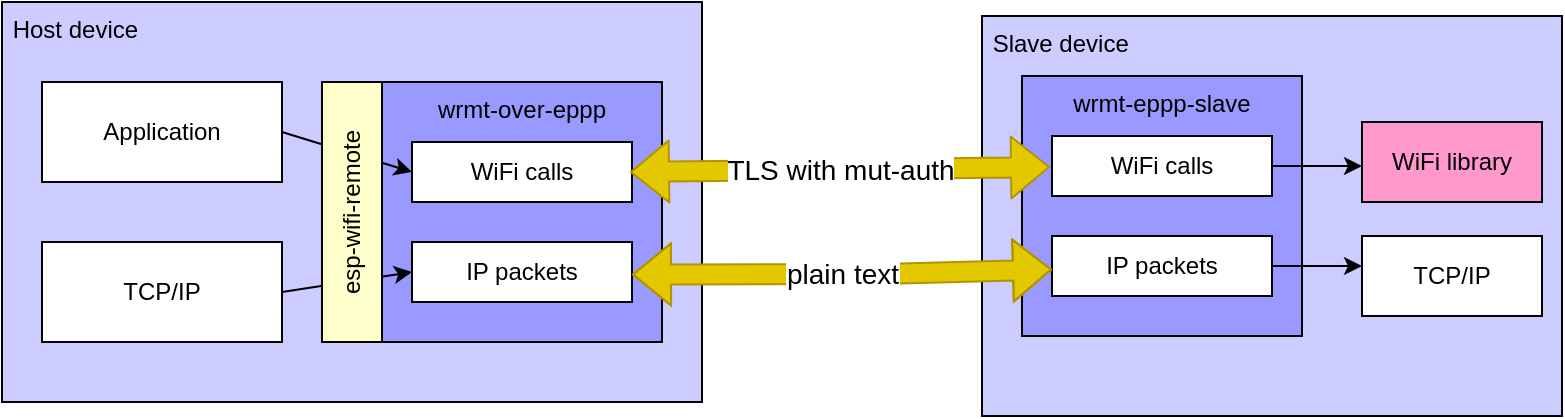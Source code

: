 <mxfile>
    <diagram id="7W33uEh9ZzW-GppHaLwA" name="Page-1">
        <mxGraphModel dx="596" dy="699" grid="1" gridSize="10" guides="1" tooltips="1" connect="1" arrows="1" fold="1" page="1" pageScale="1" pageWidth="850" pageHeight="1100" math="0" shadow="0">
            <root>
                <mxCell id="0"/>
                <mxCell id="1" parent="0"/>
                <mxCell id="2" value="&amp;nbsp;Host device" style="rounded=0;whiteSpace=wrap;html=1;align=left;verticalAlign=top;fillColor=#CCCCFF;fontColor=#000000;" parent="1" vertex="1">
                    <mxGeometry x="60" y="220" width="350" height="200" as="geometry"/>
                </mxCell>
                <mxCell id="8" value="wrmt-over-eppp" style="rounded=0;whiteSpace=wrap;html=1;align=center;verticalAlign=top;fillColor=#9999FF;fontColor=#000000;" parent="1" vertex="1">
                    <mxGeometry x="250" y="260" width="140" height="130" as="geometry"/>
                </mxCell>
                <mxCell id="3" value="Application" style="rounded=0;whiteSpace=wrap;html=1;" parent="1" vertex="1">
                    <mxGeometry x="80" y="260" width="120" height="50" as="geometry"/>
                </mxCell>
                <mxCell id="4" value="TCP/IP" style="rounded=0;whiteSpace=wrap;html=1;" parent="1" vertex="1">
                    <mxGeometry x="80" y="340" width="120" height="50" as="geometry"/>
                </mxCell>
                <mxCell id="12" value="IP packets" style="rounded=0;whiteSpace=wrap;html=1;" parent="1" vertex="1">
                    <mxGeometry x="265" y="340" width="110" height="30" as="geometry"/>
                </mxCell>
                <mxCell id="18" value="" style="curved=1;endArrow=classic;html=1;exitX=1;exitY=0.5;exitDx=0;exitDy=0;entryX=0;entryY=0.5;entryDx=0;entryDy=0;" parent="1" source="4" target="12" edge="1">
                    <mxGeometry width="50" height="50" relative="1" as="geometry">
                        <mxPoint x="290" y="400" as="sourcePoint"/>
                        <mxPoint x="340" y="350" as="targetPoint"/>
                        <Array as="points"/>
                    </mxGeometry>
                </mxCell>
                <mxCell id="19" value="WiFi calls" style="rounded=0;whiteSpace=wrap;html=1;" parent="1" vertex="1">
                    <mxGeometry x="265" y="290" width="110" height="30" as="geometry"/>
                </mxCell>
                <mxCell id="20" value="" style="curved=1;endArrow=classic;html=1;exitX=1;exitY=0.5;exitDx=0;exitDy=0;entryX=0;entryY=0.5;entryDx=0;entryDy=0;" parent="1" source="3" target="19" edge="1">
                    <mxGeometry width="50" height="50" relative="1" as="geometry">
                        <mxPoint x="210" y="375" as="sourcePoint"/>
                        <mxPoint x="275" y="365" as="targetPoint"/>
                        <Array as="points"/>
                    </mxGeometry>
                </mxCell>
                <mxCell id="16" value="esp-wifi-remote" style="rounded=0;whiteSpace=wrap;html=1;horizontal=0;fillColor=#FFFFCC;fontColor=#000000;" parent="1" vertex="1">
                    <mxGeometry x="220" y="260" width="30" height="130" as="geometry"/>
                </mxCell>
                <mxCell id="21" value="&amp;nbsp;Slave device" style="rounded=0;whiteSpace=wrap;html=1;align=left;verticalAlign=top;fillColor=#CCCCFF;fontColor=#000000;" parent="1" vertex="1">
                    <mxGeometry x="550" y="227" width="290" height="200" as="geometry"/>
                </mxCell>
                <mxCell id="22" value="wrmt-eppp-slave" style="rounded=0;whiteSpace=wrap;html=1;align=center;verticalAlign=top;fillColor=#9999FF;fontColor=#000000;" parent="1" vertex="1">
                    <mxGeometry x="570" y="257" width="140" height="130" as="geometry"/>
                </mxCell>
                <mxCell id="23" value="WiFi calls" style="rounded=0;whiteSpace=wrap;html=1;" parent="1" vertex="1">
                    <mxGeometry x="585" y="287" width="110" height="30" as="geometry"/>
                </mxCell>
                <mxCell id="24" value="IP packets" style="rounded=0;whiteSpace=wrap;html=1;" parent="1" vertex="1">
                    <mxGeometry x="585" y="337" width="110" height="30" as="geometry"/>
                </mxCell>
                <mxCell id="25" value="WiFi library" style="rounded=0;whiteSpace=wrap;html=1;verticalAlign=middle;fillColor=#FF99CC;fontColor=#000000;" parent="1" vertex="1">
                    <mxGeometry x="740" y="280" width="90" height="40" as="geometry"/>
                </mxCell>
                <mxCell id="28" value="" style="endArrow=classic;html=1;exitX=1;exitY=0.5;exitDx=0;exitDy=0;entryX=0;entryY=0.5;entryDx=0;entryDy=0;" parent="1" source="24" edge="1">
                    <mxGeometry width="50" height="50" relative="1" as="geometry">
                        <mxPoint x="750" y="397" as="sourcePoint"/>
                        <mxPoint x="740" y="352" as="targetPoint"/>
                    </mxGeometry>
                </mxCell>
                <mxCell id="29" value="" style="endArrow=classic;html=1;exitX=1;exitY=0.5;exitDx=0;exitDy=0;entryX=0;entryY=0.5;entryDx=0;entryDy=0;" parent="1" source="23" edge="1">
                    <mxGeometry width="50" height="50" relative="1" as="geometry">
                        <mxPoint x="700" y="301.5" as="sourcePoint"/>
                        <mxPoint x="740" y="302" as="targetPoint"/>
                    </mxGeometry>
                </mxCell>
                <mxCell id="6" value="TLS with mut-auth" style="shape=flexArrow;endArrow=classic;startArrow=classic;html=1;exitX=1;exitY=0.5;exitDx=0;exitDy=0;entryX=0;entryY=0.75;entryDx=0;entryDy=0;fillColor=#e3c800;strokeColor=#B09500;fontSize=14;" parent="1" edge="1">
                    <mxGeometry width="100" height="100" relative="1" as="geometry">
                        <mxPoint x="374" y="305" as="sourcePoint"/>
                        <mxPoint x="584" y="302.5" as="targetPoint"/>
                        <mxPoint as="offset"/>
                    </mxGeometry>
                </mxCell>
                <mxCell id="30" value="plain text" style="shape=flexArrow;endArrow=classic;startArrow=classic;html=1;exitX=1;exitY=0.5;exitDx=0;exitDy=0;entryX=0;entryY=0.75;entryDx=0;entryDy=0;fillColor=#e3c800;strokeColor=#B09500;fontSize=14;" parent="1" edge="1">
                    <mxGeometry width="100" height="100" relative="1" as="geometry">
                        <mxPoint x="375" y="356.25" as="sourcePoint"/>
                        <mxPoint x="585" y="353.75" as="targetPoint"/>
                        <mxPoint as="offset"/>
                        <Array as="points">
                            <mxPoint x="500" y="356"/>
                        </Array>
                    </mxGeometry>
                </mxCell>
                <mxCell id="32" value="TCP/IP" style="rounded=0;whiteSpace=wrap;html=1;verticalAlign=middle;" parent="1" vertex="1">
                    <mxGeometry x="740" y="337" width="90" height="40" as="geometry"/>
                </mxCell>
            </root>
        </mxGraphModel>
    </diagram>
</mxfile>
